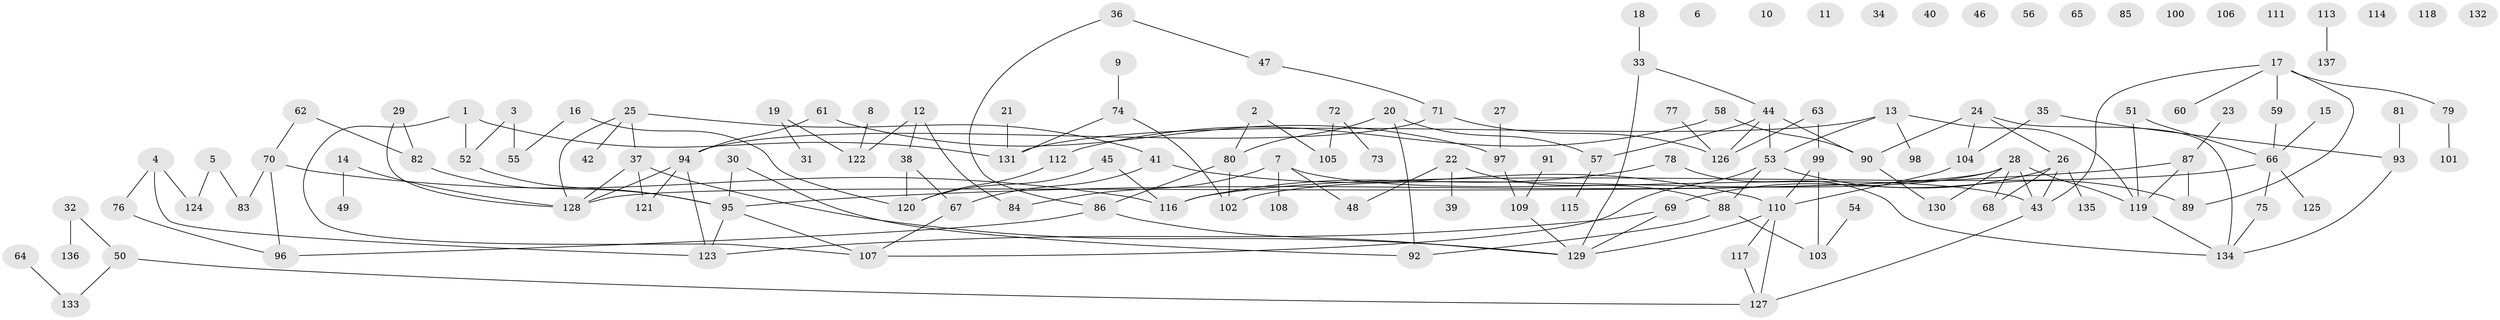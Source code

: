 // coarse degree distribution, {5: 0.13043478260869565, 2: 0.18478260869565216, 3: 0.13043478260869565, 0: 0.17391304347826086, 1: 0.20652173913043478, 7: 0.05434782608695652, 4: 0.08695652173913043, 6: 0.03260869565217391}
// Generated by graph-tools (version 1.1) at 2025/41/03/06/25 10:41:24]
// undirected, 137 vertices, 164 edges
graph export_dot {
graph [start="1"]
  node [color=gray90,style=filled];
  1;
  2;
  3;
  4;
  5;
  6;
  7;
  8;
  9;
  10;
  11;
  12;
  13;
  14;
  15;
  16;
  17;
  18;
  19;
  20;
  21;
  22;
  23;
  24;
  25;
  26;
  27;
  28;
  29;
  30;
  31;
  32;
  33;
  34;
  35;
  36;
  37;
  38;
  39;
  40;
  41;
  42;
  43;
  44;
  45;
  46;
  47;
  48;
  49;
  50;
  51;
  52;
  53;
  54;
  55;
  56;
  57;
  58;
  59;
  60;
  61;
  62;
  63;
  64;
  65;
  66;
  67;
  68;
  69;
  70;
  71;
  72;
  73;
  74;
  75;
  76;
  77;
  78;
  79;
  80;
  81;
  82;
  83;
  84;
  85;
  86;
  87;
  88;
  89;
  90;
  91;
  92;
  93;
  94;
  95;
  96;
  97;
  98;
  99;
  100;
  101;
  102;
  103;
  104;
  105;
  106;
  107;
  108;
  109;
  110;
  111;
  112;
  113;
  114;
  115;
  116;
  117;
  118;
  119;
  120;
  121;
  122;
  123;
  124;
  125;
  126;
  127;
  128;
  129;
  130;
  131;
  132;
  133;
  134;
  135;
  136;
  137;
  1 -- 52;
  1 -- 107;
  1 -- 131;
  2 -- 80;
  2 -- 105;
  3 -- 52;
  3 -- 55;
  4 -- 76;
  4 -- 123;
  4 -- 124;
  5 -- 83;
  5 -- 124;
  7 -- 43;
  7 -- 48;
  7 -- 84;
  7 -- 108;
  8 -- 122;
  9 -- 74;
  12 -- 38;
  12 -- 84;
  12 -- 122;
  13 -- 53;
  13 -- 98;
  13 -- 119;
  13 -- 131;
  14 -- 49;
  14 -- 128;
  15 -- 66;
  16 -- 55;
  16 -- 120;
  17 -- 43;
  17 -- 59;
  17 -- 60;
  17 -- 79;
  17 -- 89;
  18 -- 33;
  19 -- 31;
  19 -- 122;
  20 -- 57;
  20 -- 80;
  20 -- 92;
  21 -- 131;
  22 -- 39;
  22 -- 48;
  22 -- 88;
  23 -- 87;
  24 -- 26;
  24 -- 90;
  24 -- 104;
  24 -- 134;
  25 -- 37;
  25 -- 41;
  25 -- 42;
  25 -- 128;
  26 -- 43;
  26 -- 68;
  26 -- 69;
  26 -- 135;
  27 -- 97;
  28 -- 43;
  28 -- 68;
  28 -- 102;
  28 -- 119;
  28 -- 128;
  28 -- 130;
  29 -- 82;
  29 -- 128;
  30 -- 92;
  30 -- 95;
  32 -- 50;
  32 -- 136;
  33 -- 44;
  33 -- 129;
  35 -- 93;
  35 -- 104;
  36 -- 47;
  36 -- 86;
  37 -- 121;
  37 -- 128;
  37 -- 129;
  38 -- 67;
  38 -- 120;
  41 -- 67;
  41 -- 110;
  43 -- 127;
  44 -- 53;
  44 -- 57;
  44 -- 90;
  44 -- 126;
  45 -- 116;
  45 -- 120;
  47 -- 71;
  50 -- 127;
  50 -- 133;
  51 -- 66;
  51 -- 119;
  52 -- 95;
  53 -- 88;
  53 -- 89;
  53 -- 107;
  54 -- 103;
  57 -- 115;
  58 -- 90;
  58 -- 112;
  59 -- 66;
  61 -- 94;
  61 -- 97;
  62 -- 70;
  62 -- 82;
  63 -- 99;
  63 -- 126;
  64 -- 133;
  66 -- 75;
  66 -- 116;
  66 -- 125;
  67 -- 107;
  69 -- 123;
  69 -- 129;
  70 -- 83;
  70 -- 96;
  70 -- 116;
  71 -- 94;
  71 -- 126;
  72 -- 73;
  72 -- 105;
  74 -- 102;
  74 -- 131;
  75 -- 134;
  76 -- 96;
  77 -- 126;
  78 -- 116;
  78 -- 134;
  79 -- 101;
  80 -- 86;
  80 -- 102;
  81 -- 93;
  82 -- 95;
  86 -- 96;
  86 -- 129;
  87 -- 89;
  87 -- 95;
  87 -- 119;
  88 -- 92;
  88 -- 103;
  90 -- 130;
  91 -- 109;
  93 -- 134;
  94 -- 121;
  94 -- 123;
  94 -- 128;
  95 -- 107;
  95 -- 123;
  97 -- 109;
  99 -- 103;
  99 -- 110;
  104 -- 110;
  109 -- 129;
  110 -- 117;
  110 -- 127;
  110 -- 129;
  112 -- 120;
  113 -- 137;
  117 -- 127;
  119 -- 134;
}
